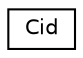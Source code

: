 digraph "Graphical Class Hierarchy"
{
  edge [fontname="Helvetica",fontsize="10",labelfontname="Helvetica",labelfontsize="10"];
  node [fontname="Helvetica",fontsize="10",shape=record];
  rankdir="LR";
  Node0 [label="Cid",height=0.2,width=0.4,color="black", fillcolor="white", style="filled",URL="$struct_cid.html"];
}
